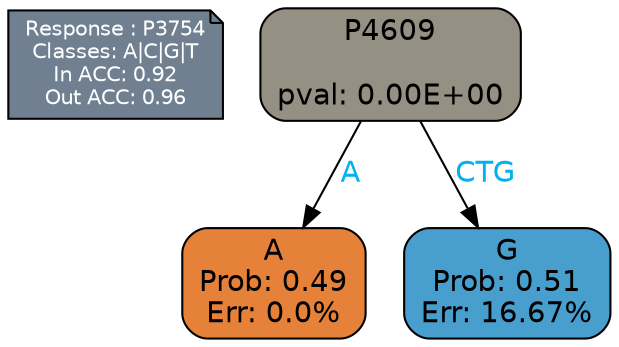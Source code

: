 digraph Tree {
node [shape=box, style="filled, rounded", color="black", fontname=helvetica] ;
graph [ranksep=equally, splines=polylines, bgcolor=transparent, dpi=600] ;
edge [fontname=helvetica] ;
LEGEND [label="Response : P3754
Classes: A|C|G|T
In ACC: 0.92
Out ACC: 0.96
",shape=note,align=left,style=filled,fillcolor="slategray",fontcolor="white",fontsize=10];1 [label="P4609

pval: 0.00E+00", fillcolor="#959084"] ;
2 [label="A
Prob: 0.49
Err: 0.0%", fillcolor="#e58139"] ;
3 [label="G
Prob: 0.51
Err: 16.67%", fillcolor="#489ecd"] ;
1 -> 2 [label="A",fontcolor=deepskyblue2] ;
1 -> 3 [label="CTG",fontcolor=deepskyblue2] ;
{rank = same; 2;3;}{rank = same; LEGEND;1;}}